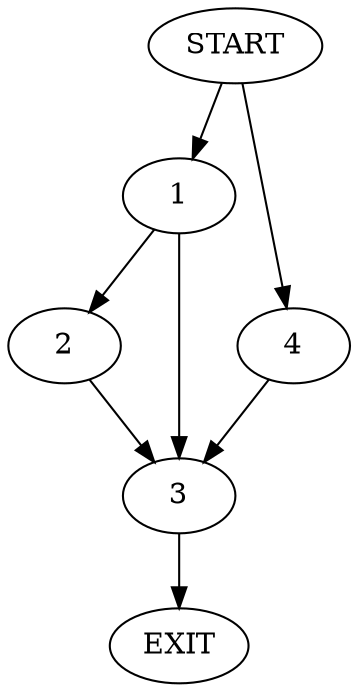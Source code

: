 digraph {
0 [label="START"];
1;
2;
3;
4;
5 [label="EXIT"];
0 -> 1;
1 -> 2;
1 -> 3;
2 -> 3;
3 -> 5;
0 -> 4;
4 -> 3;
}